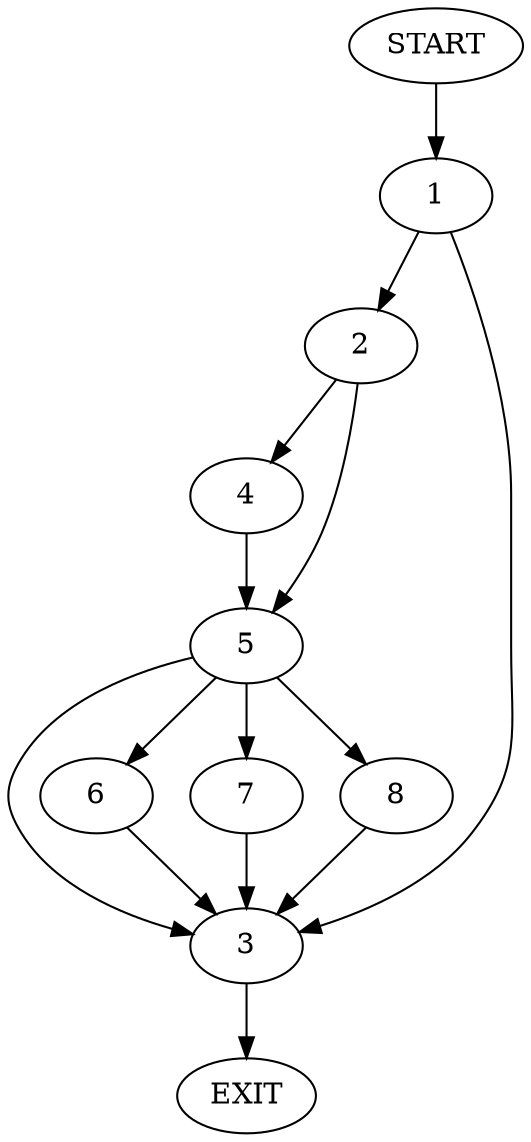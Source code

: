 digraph {
0 [label="START"]
9 [label="EXIT"]
0 -> 1
1 -> 2
1 -> 3
3 -> 9
2 -> 4
2 -> 5
4 -> 5
5 -> 6
5 -> 7
5 -> 8
5 -> 3
7 -> 3
8 -> 3
6 -> 3
}
